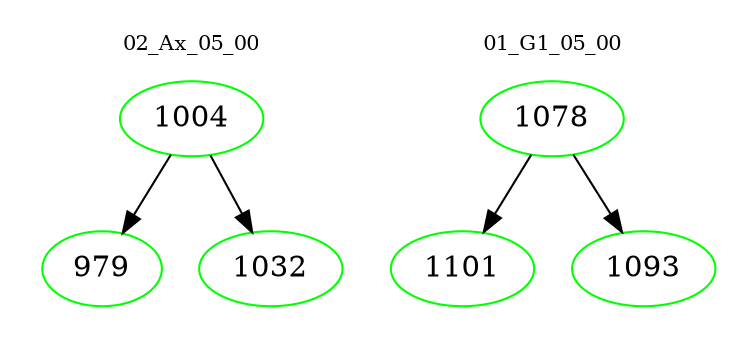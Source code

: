 digraph{
subgraph cluster_0 {
color = white
label = "02_Ax_05_00";
fontsize=10;
T0_1004 [label="1004", color="green"]
T0_1004 -> T0_979 [color="black"]
T0_979 [label="979", color="green"]
T0_1004 -> T0_1032 [color="black"]
T0_1032 [label="1032", color="green"]
}
subgraph cluster_1 {
color = white
label = "01_G1_05_00";
fontsize=10;
T1_1078 [label="1078", color="green"]
T1_1078 -> T1_1101 [color="black"]
T1_1101 [label="1101", color="green"]
T1_1078 -> T1_1093 [color="black"]
T1_1093 [label="1093", color="green"]
}
}
